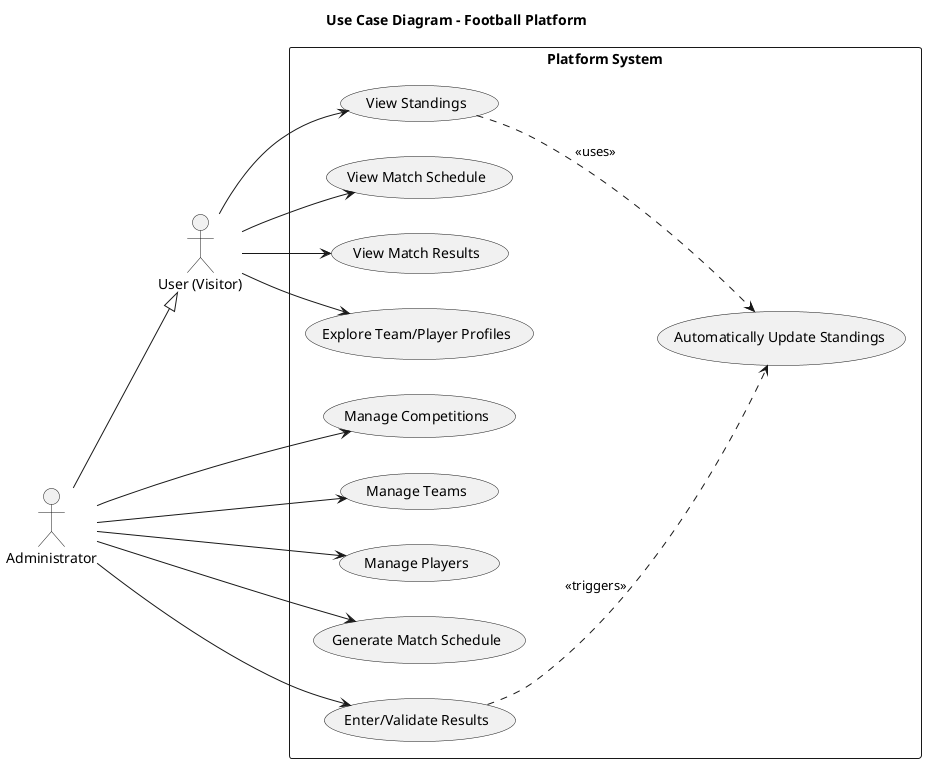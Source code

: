 @startuml
title Use Case Diagram - Football Platform

left to right direction

actor "User (Visitor)" as User
actor "Administrator" as Admin

rectangle "Platform System" {
  usecase "View Standings" as UC_ViewStandings
  usecase "View Match Schedule" as UC_ViewSchedule
  usecase "View Match Results" as UC_ViewResults
  usecase "Explore Team/Player Profiles" as UC_ViewProfiles

  usecase "Manage Competitions" as UC_ManageComp
  usecase "Manage Teams" as UC_ManageTeams
  usecase "Manage Players" as UC_ManagePlayers
  usecase "Generate Match Schedule" as UC_GenerateSchedule
  usecase "Enter/Validate Results" as UC_EnterResults
  usecase "Automatically Update Standings" as UC_CalcStandings
}

' User Relationships (Read-Only)
User --> UC_ViewStandings
User --> UC_ViewSchedule
User --> UC_ViewResults
User --> UC_ViewProfiles

' The Administrator inherits all viewing rights
Admin --|> User

' Administrator Relationships (Full Control)
Admin --> UC_ManageComp
Admin --> UC_ManageTeams
Admin --> UC_ManagePlayers
Admin --> UC_GenerateSchedule
Admin --> UC_EnterResults

' Internal Business Logic
UC_EnterResults ..> UC_CalcStandings : <<triggers>>
UC_ViewStandings ..> UC_CalcStandings : <<uses>>

@enduml